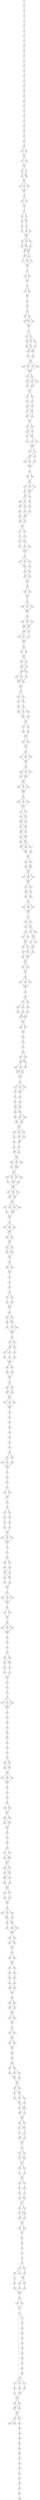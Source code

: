 strict digraph  {
	S0 -> S1 [ label = G ];
	S1 -> S2 [ label = G ];
	S2 -> S3 [ label = C ];
	S3 -> S4 [ label = T ];
	S4 -> S5 [ label = G ];
	S5 -> S6 [ label = C ];
	S6 -> S7 [ label = T ];
	S7 -> S8 [ label = C ];
	S8 -> S9 [ label = T ];
	S9 -> S10 [ label = C ];
	S10 -> S11 [ label = A ];
	S11 -> S12 [ label = C ];
	S12 -> S13 [ label = T ];
	S13 -> S14 [ label = G ];
	S14 -> S15 [ label = G ];
	S15 -> S16 [ label = C ];
	S16 -> S17 [ label = G ];
	S17 -> S18 [ label = C ];
	S18 -> S19 [ label = C ];
	S19 -> S20 [ label = G ];
	S20 -> S21 [ label = C ];
	S21 -> S22 [ label = C ];
	S22 -> S23 [ label = G ];
	S23 -> S24 [ label = A ];
	S24 -> S25 [ label = C ];
	S25 -> S26 [ label = T ];
	S26 -> S27 [ label = G ];
	S27 -> S28 [ label = G ];
	S28 -> S29 [ label = G ];
	S29 -> S30 [ label = C ];
	S29 -> S31 [ label = A ];
	S30 -> S32 [ label = C ];
	S31 -> S32 [ label = C ];
	S32 -> S33 [ label = A ];
	S32 -> S34 [ label = T ];
	S33 -> S35 [ label = C ];
	S34 -> S35 [ label = C ];
	S35 -> S36 [ label = A ];
	S35 -> S37 [ label = T ];
	S36 -> S38 [ label = C ];
	S36 -> S39 [ label = A ];
	S37 -> S38 [ label = C ];
	S38 -> S40 [ label = G ];
	S39 -> S40 [ label = G ];
	S40 -> S41 [ label = A ];
	S40 -> S42 [ label = C ];
	S40 -> S43 [ label = G ];
	S41 -> S44 [ label = T ];
	S42 -> S44 [ label = T ];
	S43 -> S44 [ label = T ];
	S44 -> S45 [ label = T ];
	S45 -> S46 [ label = C ];
	S45 -> S47 [ label = T ];
	S46 -> S48 [ label = T ];
	S47 -> S48 [ label = T ];
	S48 -> S49 [ label = G ];
	S49 -> S50 [ label = C ];
	S49 -> S51 [ label = T ];
	S50 -> S52 [ label = T ];
	S50 -> S53 [ label = A ];
	S51 -> S52 [ label = T ];
	S52 -> S54 [ label = C ];
	S53 -> S55 [ label = G ];
	S54 -> S56 [ label = G ];
	S54 -> S57 [ label = T ];
	S55 -> S58 [ label = C ];
	S56 -> S59 [ label = C ];
	S57 -> S59 [ label = C ];
	S58 -> S59 [ label = C ];
	S59 -> S60 [ label = G ];
	S59 -> S61 [ label = A ];
	S59 -> S62 [ label = T ];
	S60 -> S63 [ label = C ];
	S61 -> S63 [ label = C ];
	S61 -> S64 [ label = A ];
	S62 -> S65 [ label = G ];
	S63 -> S66 [ label = G ];
	S63 -> S67 [ label = A ];
	S64 -> S67 [ label = A ];
	S65 -> S67 [ label = A ];
	S66 -> S68 [ label = C ];
	S67 -> S68 [ label = C ];
	S67 -> S69 [ label = A ];
	S68 -> S70 [ label = C ];
	S68 -> S71 [ label = G ];
	S69 -> S70 [ label = C ];
	S69 -> S72 [ label = A ];
	S70 -> S73 [ label = T ];
	S71 -> S73 [ label = T ];
	S72 -> S73 [ label = T ];
	S73 -> S74 [ label = G ];
	S74 -> S75 [ label = C ];
	S74 -> S76 [ label = T ];
	S75 -> S77 [ label = C ];
	S76 -> S77 [ label = C ];
	S77 -> S78 [ label = A ];
	S78 -> S79 [ label = G ];
	S78 -> S80 [ label = A ];
	S79 -> S81 [ label = G ];
	S80 -> S81 [ label = G ];
	S81 -> S82 [ label = A ];
	S82 -> S83 [ label = G ];
	S83 -> S84 [ label = G ];
	S84 -> S85 [ label = A ];
	S84 -> S86 [ label = G ];
	S85 -> S87 [ label = T ];
	S85 -> S88 [ label = C ];
	S85 -> S89 [ label = G ];
	S86 -> S87 [ label = T ];
	S87 -> S90 [ label = T ];
	S88 -> S90 [ label = T ];
	S89 -> S90 [ label = T ];
	S90 -> S91 [ label = T ];
	S91 -> S92 [ label = C ];
	S91 -> S93 [ label = T ];
	S92 -> S94 [ label = A ];
	S92 -> S95 [ label = C ];
	S92 -> S96 [ label = T ];
	S93 -> S95 [ label = C ];
	S94 -> S97 [ label = A ];
	S95 -> S97 [ label = A ];
	S95 -> S98 [ label = G ];
	S96 -> S99 [ label = T ];
	S97 -> S100 [ label = C ];
	S97 -> S101 [ label = G ];
	S98 -> S101 [ label = G ];
	S99 -> S101 [ label = G ];
	S100 -> S102 [ label = C ];
	S101 -> S103 [ label = A ];
	S102 -> S104 [ label = T ];
	S103 -> S104 [ label = T ];
	S104 -> S105 [ label = A ];
	S104 -> S106 [ label = G ];
	S104 -> S107 [ label = T ];
	S104 -> S108 [ label = C ];
	S105 -> S109 [ label = C ];
	S106 -> S109 [ label = C ];
	S107 -> S109 [ label = C ];
	S108 -> S109 [ label = C ];
	S109 -> S110 [ label = G ];
	S109 -> S111 [ label = A ];
	S110 -> S112 [ label = C ];
	S110 -> S113 [ label = A ];
	S110 -> S114 [ label = T ];
	S111 -> S113 [ label = A ];
	S112 -> S115 [ label = T ];
	S113 -> S116 [ label = A ];
	S113 -> S115 [ label = T ];
	S114 -> S115 [ label = T ];
	S115 -> S117 [ label = C ];
	S116 -> S117 [ label = C ];
	S117 -> S118 [ label = C ];
	S117 -> S119 [ label = T ];
	S118 -> S120 [ label = T ];
	S119 -> S121 [ label = A ];
	S120 -> S122 [ label = A ];
	S121 -> S123 [ label = G ];
	S121 -> S122 [ label = A ];
	S122 -> S124 [ label = C ];
	S122 -> S125 [ label = T ];
	S123 -> S124 [ label = C ];
	S124 -> S126 [ label = A ];
	S124 -> S127 [ label = C ];
	S125 -> S127 [ label = C ];
	S126 -> S128 [ label = A ];
	S127 -> S128 [ label = A ];
	S128 -> S129 [ label = C ];
	S128 -> S130 [ label = A ];
	S129 -> S131 [ label = A ];
	S130 -> S131 [ label = A ];
	S130 -> S132 [ label = G ];
	S131 -> S133 [ label = G ];
	S131 -> S134 [ label = C ];
	S132 -> S133 [ label = G ];
	S133 -> S135 [ label = C ];
	S133 -> S136 [ label = T ];
	S134 -> S137 [ label = A ];
	S135 -> S138 [ label = T ];
	S136 -> S138 [ label = T ];
	S137 -> S138 [ label = T ];
	S138 -> S139 [ label = G ];
	S138 -> S140 [ label = A ];
	S139 -> S141 [ label = C ];
	S140 -> S142 [ label = T ];
	S140 -> S141 [ label = C ];
	S141 -> S143 [ label = G ];
	S141 -> S144 [ label = C ];
	S142 -> S145 [ label = A ];
	S143 -> S146 [ label = T ];
	S144 -> S146 [ label = T ];
	S145 -> S146 [ label = T ];
	S146 -> S147 [ label = G ];
	S147 -> S148 [ label = C ];
	S147 -> S149 [ label = A ];
	S148 -> S150 [ label = G ];
	S149 -> S150 [ label = G ];
	S150 -> S151 [ label = C ];
	S150 -> S152 [ label = A ];
	S150 -> S153 [ label = G ];
	S151 -> S154 [ label = G ];
	S151 -> S155 [ label = T ];
	S152 -> S154 [ label = G ];
	S153 -> S154 [ label = G ];
	S154 -> S156 [ label = G ];
	S154 -> S157 [ label = C ];
	S155 -> S157 [ label = C ];
	S156 -> S158 [ label = G ];
	S157 -> S159 [ label = C ];
	S157 -> S160 [ label = T ];
	S158 -> S161 [ label = G ];
	S159 -> S162 [ label = C ];
	S159 -> S163 [ label = A ];
	S160 -> S163 [ label = A ];
	S161 -> S164 [ label = C ];
	S162 -> S165 [ label = G ];
	S163 -> S166 [ label = A ];
	S164 -> S167 [ label = G ];
	S165 -> S167 [ label = G ];
	S166 -> S168 [ label = A ];
	S167 -> S169 [ label = G ];
	S167 -> S170 [ label = A ];
	S168 -> S169 [ label = G ];
	S169 -> S171 [ label = T ];
	S170 -> S171 [ label = T ];
	S171 -> S172 [ label = G ];
	S171 -> S173 [ label = A ];
	S172 -> S174 [ label = C ];
	S173 -> S175 [ label = T ];
	S174 -> S176 [ label = G ];
	S174 -> S177 [ label = T ];
	S175 -> S177 [ label = T ];
	S176 -> S178 [ label = C ];
	S177 -> S179 [ label = G ];
	S177 -> S180 [ label = T ];
	S178 -> S181 [ label = G ];
	S179 -> S181 [ label = G ];
	S180 -> S181 [ label = G ];
	S181 -> S182 [ label = A ];
	S182 -> S183 [ label = C ];
	S182 -> S184 [ label = G ];
	S182 -> S185 [ label = A ];
	S183 -> S186 [ label = G ];
	S184 -> S186 [ label = G ];
	S185 -> S187 [ label = A ];
	S186 -> S188 [ label = C ];
	S186 -> S189 [ label = T ];
	S187 -> S189 [ label = T ];
	S188 -> S190 [ label = G ];
	S189 -> S190 [ label = G ];
	S189 -> S191 [ label = T ];
	S190 -> S192 [ label = G ];
	S191 -> S192 [ label = G ];
	S192 -> S193 [ label = A ];
	S193 -> S194 [ label = G ];
	S193 -> S195 [ label = A ];
	S194 -> S196 [ label = C ];
	S195 -> S196 [ label = C ];
	S196 -> S197 [ label = A ];
	S197 -> S198 [ label = C ];
	S197 -> S199 [ label = A ];
	S197 -> S200 [ label = T ];
	S198 -> S201 [ label = G ];
	S199 -> S201 [ label = G ];
	S200 -> S201 [ label = G ];
	S201 -> S202 [ label = G ];
	S202 -> S203 [ label = A ];
	S202 -> S204 [ label = T ];
	S202 -> S205 [ label = C ];
	S203 -> S206 [ label = G ];
	S203 -> S207 [ label = A ];
	S204 -> S206 [ label = G ];
	S205 -> S207 [ label = A ];
	S206 -> S208 [ label = T ];
	S207 -> S209 [ label = C ];
	S207 -> S208 [ label = T ];
	S208 -> S210 [ label = G ];
	S208 -> S211 [ label = C ];
	S209 -> S212 [ label = T ];
	S210 -> S213 [ label = T ];
	S211 -> S213 [ label = T ];
	S212 -> S213 [ label = T ];
	S213 -> S214 [ label = G ];
	S214 -> S215 [ label = C ];
	S214 -> S216 [ label = T ];
	S215 -> S217 [ label = C ];
	S216 -> S217 [ label = C ];
	S217 -> S218 [ label = G ];
	S217 -> S219 [ label = A ];
	S218 -> S220 [ label = G ];
	S219 -> S221 [ label = A ];
	S219 -> S220 [ label = G ];
	S220 -> S222 [ label = G ];
	S220 -> S223 [ label = C ];
	S221 -> S223 [ label = C ];
	S222 -> S224 [ label = C ];
	S223 -> S225 [ label = A ];
	S223 -> S226 [ label = T ];
	S224 -> S227 [ label = G ];
	S225 -> S228 [ label = C ];
	S225 -> S227 [ label = G ];
	S226 -> S227 [ label = G ];
	S227 -> S229 [ label = T ];
	S228 -> S229 [ label = T ];
	S229 -> S230 [ label = G ];
	S230 -> S231 [ label = C ];
	S230 -> S232 [ label = T ];
	S231 -> S233 [ label = G ];
	S232 -> S233 [ label = G ];
	S232 -> S234 [ label = C ];
	S233 -> S235 [ label = G ];
	S234 -> S236 [ label = A ];
	S235 -> S237 [ label = G ];
	S235 -> S238 [ label = T ];
	S235 -> S239 [ label = C ];
	S236 -> S238 [ label = T ];
	S237 -> S240 [ label = C ];
	S238 -> S240 [ label = C ];
	S239 -> S241 [ label = T ];
	S240 -> S242 [ label = T ];
	S241 -> S242 [ label = T ];
	S242 -> S243 [ label = C ];
	S242 -> S244 [ label = G ];
	S243 -> S245 [ label = G ];
	S244 -> S246 [ label = A ];
	S245 -> S247 [ label = A ];
	S246 -> S247 [ label = A ];
	S247 -> S248 [ label = C ];
	S247 -> S249 [ label = T ];
	S248 -> S250 [ label = G ];
	S249 -> S250 [ label = G ];
	S250 -> S251 [ label = C ];
	S251 -> S252 [ label = G ];
	S251 -> S253 [ label = C ];
	S251 -> S254 [ label = A ];
	S252 -> S255 [ label = C ];
	S253 -> S255 [ label = C ];
	S254 -> S255 [ label = C ];
	S255 -> S256 [ label = A ];
	S256 -> S257 [ label = G ];
	S256 -> S258 [ label = T ];
	S256 -> S259 [ label = A ];
	S257 -> S260 [ label = G ];
	S258 -> S260 [ label = G ];
	S259 -> S260 [ label = G ];
	S259 -> S261 [ label = C ];
	S260 -> S262 [ label = A ];
	S261 -> S262 [ label = A ];
	S262 -> S263 [ label = G ];
	S262 -> S264 [ label = C ];
	S262 -> S265 [ label = A ];
	S263 -> S266 [ label = C ];
	S264 -> S266 [ label = C ];
	S265 -> S266 [ label = C ];
	S266 -> S267 [ label = T ];
	S267 -> S268 [ label = A ];
	S267 -> S269 [ label = G ];
	S267 -> S270 [ label = C ];
	S268 -> S271 [ label = T ];
	S269 -> S271 [ label = T ];
	S270 -> S271 [ label = T ];
	S271 -> S272 [ label = T ];
	S271 -> S273 [ label = A ];
	S272 -> S274 [ label = C ];
	S272 -> S275 [ label = T ];
	S273 -> S274 [ label = C ];
	S274 -> S276 [ label = T ];
	S274 -> S277 [ label = C ];
	S275 -> S276 [ label = T ];
	S276 -> S278 [ label = C ];
	S276 -> S279 [ label = T ];
	S277 -> S279 [ label = T ];
	S278 -> S280 [ label = G ];
	S279 -> S280 [ label = G ];
	S279 -> S281 [ label = A ];
	S280 -> S282 [ label = C ];
	S280 -> S283 [ label = A ];
	S281 -> S282 [ label = C ];
	S282 -> S284 [ label = G ];
	S283 -> S285 [ label = A ];
	S283 -> S284 [ label = G ];
	S284 -> S286 [ label = C ];
	S284 -> S287 [ label = T ];
	S284 -> S288 [ label = G ];
	S285 -> S288 [ label = G ];
	S286 -> S289 [ label = G ];
	S287 -> S290 [ label = C ];
	S288 -> S289 [ label = G ];
	S289 -> S291 [ label = T ];
	S290 -> S291 [ label = T ];
	S291 -> S292 [ label = C ];
	S291 -> S293 [ label = G ];
	S292 -> S294 [ label = C ];
	S292 -> S295 [ label = A ];
	S293 -> S295 [ label = A ];
	S294 -> S296 [ label = G ];
	S295 -> S296 [ label = G ];
	S296 -> S297 [ label = C ];
	S296 -> S298 [ label = G ];
	S296 -> S299 [ label = A ];
	S297 -> S300 [ label = G ];
	S298 -> S300 [ label = G ];
	S299 -> S300 [ label = G ];
	S300 -> S301 [ label = G ];
	S300 -> S302 [ label = A ];
	S301 -> S303 [ label = T ];
	S302 -> S303 [ label = T ];
	S302 -> S304 [ label = C ];
	S303 -> S305 [ label = A ];
	S303 -> S306 [ label = G ];
	S304 -> S306 [ label = G ];
	S305 -> S307 [ label = C ];
	S306 -> S307 [ label = C ];
	S307 -> S308 [ label = C ];
	S307 -> S309 [ label = T ];
	S307 -> S310 [ label = A ];
	S308 -> S311 [ label = C ];
	S309 -> S311 [ label = C ];
	S310 -> S311 [ label = C ];
	S311 -> S312 [ label = C ];
	S312 -> S313 [ label = G ];
	S312 -> S314 [ label = T ];
	S313 -> S315 [ label = C ];
	S314 -> S315 [ label = C ];
	S314 -> S316 [ label = A ];
	S315 -> S317 [ label = G ];
	S315 -> S318 [ label = C ];
	S316 -> S319 [ label = A ];
	S317 -> S320 [ label = C ];
	S318 -> S320 [ label = C ];
	S319 -> S321 [ label = A ];
	S319 -> S322 [ label = G ];
	S320 -> S323 [ label = C ];
	S320 -> S324 [ label = T ];
	S321 -> S325 [ label = A ];
	S322 -> S325 [ label = A ];
	S323 -> S326 [ label = C ];
	S324 -> S326 [ label = C ];
	S325 -> S327 [ label = G ];
	S325 -> S328 [ label = T ];
	S326 -> S329 [ label = C ];
	S326 -> S330 [ label = G ];
	S327 -> S331 [ label = T ];
	S328 -> S329 [ label = C ];
	S329 -> S332 [ label = C ];
	S329 -> S333 [ label = A ];
	S330 -> S332 [ label = C ];
	S331 -> S332 [ label = C ];
	S332 -> S334 [ label = A ];
	S333 -> S334 [ label = A ];
	S334 -> S335 [ label = A ];
	S334 -> S336 [ label = G ];
	S335 -> S337 [ label = C ];
	S336 -> S337 [ label = C ];
	S337 -> S338 [ label = G ];
	S338 -> S339 [ label = C ];
	S338 -> S340 [ label = G ];
	S338 -> S341 [ label = T ];
	S339 -> S342 [ label = A ];
	S340 -> S342 [ label = A ];
	S341 -> S342 [ label = A ];
	S342 -> S343 [ label = A ];
	S343 -> S344 [ label = G ];
	S344 -> S345 [ label = G ];
	S344 -> S346 [ label = A ];
	S345 -> S347 [ label = C ];
	S345 -> S348 [ label = A ];
	S346 -> S349 [ label = G ];
	S347 -> S350 [ label = C ];
	S348 -> S351 [ label = G ];
	S349 -> S352 [ label = T ];
	S350 -> S353 [ label = C ];
	S351 -> S354 [ label = A ];
	S351 -> S353 [ label = C ];
	S352 -> S353 [ label = C ];
	S353 -> S355 [ label = T ];
	S354 -> S355 [ label = T ];
	S355 -> S356 [ label = G ];
	S355 -> S357 [ label = T ];
	S356 -> S358 [ label = C ];
	S357 -> S358 [ label = C ];
	S358 -> S359 [ label = T ];
	S359 -> S360 [ label = G ];
	S360 -> S361 [ label = G ];
	S361 -> S362 [ label = A ];
	S362 -> S363 [ label = G ];
	S362 -> S364 [ label = T ];
	S363 -> S365 [ label = G ];
	S363 -> S366 [ label = A ];
	S364 -> S365 [ label = G ];
	S365 -> S367 [ label = C ];
	S365 -> S368 [ label = G ];
	S366 -> S369 [ label = A ];
	S367 -> S370 [ label = C ];
	S367 -> S371 [ label = T ];
	S368 -> S371 [ label = T ];
	S369 -> S371 [ label = T ];
	S370 -> S372 [ label = A ];
	S371 -> S372 [ label = A ];
	S372 -> S373 [ label = C ];
	S373 -> S374 [ label = C ];
	S373 -> S375 [ label = T ];
	S373 -> S376 [ label = A ];
	S374 -> S377 [ label = G ];
	S374 -> S378 [ label = T ];
	S375 -> S378 [ label = T ];
	S376 -> S378 [ label = T ];
	S377 -> S379 [ label = T ];
	S378 -> S380 [ label = G ];
	S379 -> S381 [ label = C ];
	S380 -> S382 [ label = G ];
	S381 -> S383 [ label = A ];
	S382 -> S384 [ label = C ];
	S382 -> S383 [ label = A ];
	S383 -> S385 [ label = T ];
	S383 -> S386 [ label = C ];
	S384 -> S385 [ label = T ];
	S385 -> S387 [ label = G ];
	S385 -> S388 [ label = A ];
	S386 -> S389 [ label = C ];
	S387 -> S390 [ label = G ];
	S387 -> S391 [ label = T ];
	S388 -> S390 [ label = G ];
	S389 -> S391 [ label = T ];
	S390 -> S392 [ label = C ];
	S391 -> S392 [ label = C ];
	S392 -> S393 [ label = T ];
	S392 -> S394 [ label = C ];
	S392 -> S395 [ label = A ];
	S393 -> S396 [ label = G ];
	S394 -> S397 [ label = C ];
	S395 -> S398 [ label = A ];
	S395 -> S397 [ label = C ];
	S396 -> S399 [ label = T ];
	S397 -> S400 [ label = A ];
	S398 -> S400 [ label = A ];
	S399 -> S401 [ label = A ];
	S400 -> S402 [ label = G ];
	S401 -> S403 [ label = C ];
	S402 -> S403 [ label = C ];
	S402 -> S404 [ label = A ];
	S403 -> S405 [ label = T ];
	S404 -> S405 [ label = T ];
	S405 -> S406 [ label = C ];
	S405 -> S407 [ label = G ];
	S405 -> S408 [ label = T ];
	S406 -> S409 [ label = T ];
	S406 -> S410 [ label = C ];
	S407 -> S409 [ label = T ];
	S408 -> S409 [ label = T ];
	S409 -> S411 [ label = C ];
	S410 -> S411 [ label = C ];
	S411 -> S412 [ label = C ];
	S411 -> S413 [ label = A ];
	S411 -> S414 [ label = T ];
	S411 -> S415 [ label = G ];
	S412 -> S416 [ label = G ];
	S413 -> S417 [ label = C ];
	S414 -> S417 [ label = C ];
	S415 -> S418 [ label = T ];
	S416 -> S419 [ label = T ];
	S417 -> S419 [ label = T ];
	S418 -> S419 [ label = T ];
	S419 -> S420 [ label = G ];
	S419 -> S421 [ label = C ];
	S419 -> S422 [ label = A ];
	S420 -> S423 [ label = G ];
	S421 -> S424 [ label = A ];
	S422 -> S423 [ label = G ];
	S422 -> S424 [ label = A ];
	S423 -> S425 [ label = A ];
	S424 -> S425 [ label = A ];
	S425 -> S426 [ label = G ];
	S425 -> S427 [ label = A ];
	S425 -> S428 [ label = T ];
	S425 -> S429 [ label = C ];
	S426 -> S430 [ label = C ];
	S427 -> S431 [ label = G ];
	S428 -> S430 [ label = C ];
	S429 -> S430 [ label = C ];
	S430 -> S432 [ label = A ];
	S431 -> S432 [ label = A ];
	S432 -> S433 [ label = G ];
	S433 -> S434 [ label = C ];
	S433 -> S435 [ label = G ];
	S433 -> S436 [ label = T ];
	S434 -> S437 [ label = T ];
	S435 -> S437 [ label = T ];
	S436 -> S437 [ label = T ];
	S437 -> S438 [ label = G ];
	S437 -> S439 [ label = A ];
	S438 -> S440 [ label = A ];
	S439 -> S440 [ label = A ];
	S440 -> S441 [ label = A ];
	S440 -> S442 [ label = G ];
	S441 -> S443 [ label = T ];
	S441 -> S444 [ label = C ];
	S442 -> S443 [ label = T ];
	S443 -> S445 [ label = G ];
	S444 -> S445 [ label = G ];
	S445 -> S447 [ label = A ];
	S447 -> S448 [ label = G ];
	S447 -> S449 [ label = A ];
	S448 -> S450 [ label = A ];
	S449 -> S450 [ label = A ];
	S450 -> S451 [ label = T ];
	S451 -> S452 [ label = G ];
	S452 -> S453 [ label = A ];
	S453 -> S454 [ label = T ];
	S454 -> S455 [ label = C ];
	S454 -> S456 [ label = A ];
	S455 -> S457 [ label = C ];
	S456 -> S458 [ label = A ];
	S457 -> S459 [ label = G ];
	S458 -> S459 [ label = G ];
	S459 -> S460 [ label = G ];
	S460 -> S461 [ label = G ];
	S460 -> S462 [ label = A ];
	S461 -> S463 [ label = A ];
	S461 -> S464 [ label = C ];
	S462 -> S463 [ label = A ];
	S463 -> S465 [ label = G ];
	S463 -> S466 [ label = C ];
	S464 -> S467 [ label = T ];
	S465 -> S468 [ label = C ];
	S466 -> S468 [ label = C ];
	S467 -> S468 [ label = C ];
	S468 -> S469 [ label = C ];
	S469 -> S470 [ label = C ];
	S469 -> S471 [ label = A ];
	S470 -> S472 [ label = A ];
	S471 -> S473 [ label = G ];
	S471 -> S472 [ label = A ];
	S472 -> S474 [ label = G ];
	S472 -> S475 [ label = C ];
	S473 -> S476 [ label = T ];
	S474 -> S477 [ label = G ];
	S475 -> S478 [ label = A ];
	S476 -> S479 [ label = T ];
	S477 -> S480 [ label = G ];
	S478 -> S480 [ label = G ];
	S479 -> S480 [ label = G ];
	S480 -> S481 [ label = C ];
	S480 -> S482 [ label = A ];
	S481 -> S483 [ label = T ];
	S482 -> S484 [ label = A ];
	S483 -> S485 [ label = G ];
	S484 -> S485 [ label = G ];
	S485 -> S486 [ label = G ];
	S486 -> S487 [ label = C ];
	S486 -> S488 [ label = T ];
	S487 -> S489 [ label = C ];
	S488 -> S490 [ label = G ];
	S488 -> S489 [ label = C ];
	S489 -> S491 [ label = A ];
	S490 -> S491 [ label = A ];
	S491 -> S492 [ label = A ];
	S491 -> S493 [ label = T ];
	S491 -> S494 [ label = G ];
	S492 -> S495 [ label = T ];
	S493 -> S495 [ label = T ];
	S494 -> S495 [ label = T ];
	S495 -> S496 [ label = T ];
	S496 -> S497 [ label = C ];
	S497 -> S498 [ label = T ];
	S498 -> S499 [ label = G ];
	S499 -> S500 [ label = G ];
	S500 -> S501 [ label = C ];
	S501 -> S502 [ label = A ];
	S502 -> S503 [ label = G ];
	S503 -> S504 [ label = G ];
	S504 -> S505 [ label = C ];
	S504 -> S506 [ label = T ];
	S505 -> S507 [ label = T ];
	S505 -> S508 [ label = G ];
	S506 -> S509 [ label = C ];
	S507 -> S510 [ label = G ];
	S508 -> S510 [ label = G ];
	S509 -> S510 [ label = G ];
	S510 -> S511 [ label = A ];
	S511 -> S512 [ label = C ];
	S512 -> S513 [ label = C ];
	S513 -> S514 [ label = A ];
	S514 -> S515 [ label = C ];
	S514 -> S516 [ label = T ];
	S515 -> S517 [ label = A ];
	S516 -> S517 [ label = A ];
	S517 -> S518 [ label = T ];
	S518 -> S519 [ label = C ];
	S519 -> S520 [ label = C ];
	S519 -> S521 [ label = A ];
	S520 -> S522 [ label = A ];
	S521 -> S523 [ label = G ];
	S522 -> S524 [ label = G ];
	S523 -> S525 [ label = A ];
	S524 -> S526 [ label = C ];
	S525 -> S527 [ label = G ];
	S526 -> S528 [ label = C ];
	S527 -> S528 [ label = C ];
	S528 -> S529 [ label = C ];
	S528 -> S530 [ label = G ];
	S528 -> S531 [ label = T ];
	S529 -> S532 [ label = G ];
	S530 -> S532 [ label = G ];
	S531 -> S532 [ label = G ];
	S532 -> S533 [ label = T ];
	S533 -> S534 [ label = G ];
	S534 -> S535 [ label = T ];
	S535 -> S536 [ label = G ];
	S535 -> S537 [ label = A ];
	S536 -> S538 [ label = G ];
	S537 -> S539 [ label = C ];
	S538 -> S540 [ label = A ];
	S539 -> S541 [ label = C ];
	S539 -> S540 [ label = A ];
	S540 -> S542 [ label = A ];
	S540 -> S543 [ label = G ];
	S541 -> S543 [ label = G ];
	S542 -> S544 [ label = C ];
	S543 -> S545 [ label = T ];
	S544 -> S546 [ label = G ];
	S545 -> S546 [ label = G ];
	S546 -> S547 [ label = G ];
	S547 -> S548 [ label = C ];
	S547 -> S549 [ label = G ];
	S547 -> S550 [ label = T ];
	S548 -> S551 [ label = G ];
	S549 -> S551 [ label = G ];
	S550 -> S551 [ label = G ];
	S551 -> S552 [ label = G ];
	S552 -> S553 [ label = T ];
	S552 -> S554 [ label = A ];
	S553 -> S555 [ label = G ];
	S554 -> S555 [ label = G ];
	S555 -> S556 [ label = G ];
	S556 -> S557 [ label = G ];
	S556 -> S558 [ label = A ];
	S556 -> S559 [ label = T ];
	S557 -> S560 [ label = C ];
	S558 -> S560 [ label = C ];
	S559 -> S560 [ label = C ];
	S560 -> S561 [ label = A ];
	S561 -> S562 [ label = G ];
	S562 -> S563 [ label = T ];
	S563 -> S564 [ label = G ];
	S564 -> S565 [ label = C ];
	S564 -> S566 [ label = T ];
	S565 -> S567 [ label = C ];
	S565 -> S568 [ label = T ];
	S566 -> S568 [ label = T ];
	S567 -> S569 [ label = A ];
	S568 -> S570 [ label = C ];
	S569 -> S571 [ label = C ];
	S570 -> S572 [ label = T ];
	S571 -> S573 [ label = C ];
	S572 -> S573 [ label = C ];
	S573 -> S574 [ label = T ];
	S574 -> S575 [ label = G ];
	S575 -> S576 [ label = G ];
	S576 -> S577 [ label = A ];
	S577 -> S578 [ label = C ];
	S577 -> S579 [ label = T ];
	S577 -> S580 [ label = G ];
	S578 -> S581 [ label = A ];
	S579 -> S581 [ label = A ];
	S580 -> S581 [ label = A ];
	S581 -> S582 [ label = A ];
	S582 -> S583 [ label = C ];
	S583 -> S584 [ label = C ];
	S584 -> S585 [ label = T ];
	S585 -> S586 [ label = G ];
	S586 -> S587 [ label = C ];
	S587 -> S588 [ label = A ];
	S588 -> S589 [ label = G ];
	S589 -> S590 [ label = A ];
	S590 -> S591 [ label = C ];
	S591 -> S592 [ label = A ];
	S591 -> S593 [ label = G ];
	S592 -> S594 [ label = T ];
	S592 -> S595 [ label = C ];
	S593 -> S595 [ label = C ];
	S594 -> S596 [ label = T ];
	S595 -> S596 [ label = T ];
	S596 -> S597 [ label = G ];
	S596 -> S598 [ label = T ];
	S596 -> S599 [ label = C ];
	S597 -> S600 [ label = T ];
	S598 -> S600 [ label = T ];
	S599 -> S600 [ label = T ];
	S600 -> S601 [ label = G ];
	S601 -> S602 [ label = C ];
	S602 -> S603 [ label = A ];
	S603 -> S604 [ label = C ];
	S604 -> S605 [ label = C ];
	S604 -> S606 [ label = T ];
	S605 -> S607 [ label = G ];
	S606 -> S607 [ label = G ];
	S607 -> S608 [ label = T ];
	S607 -> S609 [ label = C ];
	S608 -> S610 [ label = G ];
	S608 -> S611 [ label = C ];
	S609 -> S611 [ label = C ];
	S610 -> S612 [ label = T ];
	S611 -> S612 [ label = T ];
	S612 -> S613 [ label = G ];
	S613 -> S614 [ label = C ];
	S614 -> S615 [ label = C ];
	S615 -> S616 [ label = A ];
	S616 -> S617 [ label = C ];
	S616 -> S618 [ label = T ];
	S617 -> S619 [ label = G ];
	S617 -> S620 [ label = A ];
	S618 -> S620 [ label = A ];
	S619 -> S621 [ label = A ];
	S620 -> S621 [ label = A ];
	S621 -> S622 [ label = G ];
	S621 -> S623 [ label = A ];
	S622 -> S624 [ label = A ];
	S622 -> S625 [ label = G ];
	S623 -> S625 [ label = G ];
	S624 -> S626 [ label = A ];
	S625 -> S627 [ label = C ];
	S625 -> S626 [ label = A ];
	S626 -> S628 [ label = G ];
	S627 -> S629 [ label = C ];
	S628 -> S630 [ label = A ];
	S629 -> S630 [ label = A ];
	S630 -> S631 [ label = A ];
	S630 -> S632 [ label = G ];
	S631 -> S633 [ label = A ];
	S632 -> S634 [ label = G ];
	S633 -> S635 [ label = A ];
	S634 -> S635 [ label = A ];
	S635 -> S636 [ label = C ];
	S636 -> S637 [ label = C ];
	S636 -> S638 [ label = G ];
	S636 -> S639 [ label = T ];
	S637 -> S640 [ label = A ];
	S638 -> S641 [ label = G ];
	S639 -> S640 [ label = A ];
	S640 -> S642 [ label = A ];
	S640 -> S643 [ label = C ];
	S641 -> S643 [ label = C ];
	S642 -> S644 [ label = C ];
	S643 -> S645 [ label = T ];
	S643 -> S646 [ label = A ];
	S644 -> S647 [ label = A ];
	S645 -> S647 [ label = A ];
	S646 -> S647 [ label = A ];
	S647 -> S648 [ label = A ];
	S647 -> S649 [ label = C ];
	S648 -> S650 [ label = G ];
	S648 -> S651 [ label = A ];
	S649 -> S651 [ label = A ];
	S650 -> S652 [ label = C ];
	S651 -> S652 [ label = C ];
	S652 -> S653 [ label = A ];
	S653 -> S654 [ label = G ];
	S653 -> S655 [ label = A ];
	S654 -> S656 [ label = G ];
	S655 -> S656 [ label = G ];
	S656 -> S657 [ label = A ];
	S656 -> S658 [ label = C ];
	S657 -> S659 [ label = G ];
	S658 -> S660 [ label = C ];
	S659 -> S661 [ label = G ];
	S660 -> S662 [ label = A ];
	S661 -> S663 [ label = T ];
	S662 -> S664 [ label = A ];
	S663 -> S665 [ label = G ];
	S664 -> S666 [ label = A ];
	S664 -> S665 [ label = G ];
	S665 -> S667 [ label = G ];
	S666 -> S667 [ label = G ];
	S667 -> S668 [ label = A ];
	S668 -> S669 [ label = G ];
	S668 -> S670 [ label = A ];
	S669 -> S671 [ label = A ];
	S670 -> S672 [ label = C ];
	S670 -> S671 [ label = A ];
	S671 -> S673 [ label = G ];
	S672 -> S673 [ label = G ];
	S673 -> S674 [ label = G ];
	S673 -> S675 [ label = A ];
	S674 -> S676 [ label = A ];
	S675 -> S676 [ label = A ];
	S676 -> S677 [ label = G ];
	S677 -> S678 [ label = G ];
	S677 -> S679 [ label = C ];
	S678 -> S680 [ label = C ];
	S679 -> S680 [ label = C ];
	S680 -> S681 [ label = A ];
	S680 -> S682 [ label = G ];
	S681 -> S683 [ label = G ];
	S682 -> S683 [ label = G ];
	S683 -> S684 [ label = A ];
	S684 -> S685 [ label = T ];
	S685 -> S686 [ label = G ];
	S686 -> S687 [ label = G ];
	S686 -> S688 [ label = A ];
	S687 -> S689 [ label = T ];
	S688 -> S690 [ label = G ];
	S688 -> S691 [ label = A ];
	S689 -> S692 [ label = G ];
	S690 -> S692 [ label = G ];
	S691 -> S693 [ label = A ];
	S692 -> S694 [ label = A ];
	S693 -> S694 [ label = A ];
	S694 -> S695 [ label = A ];
	S694 -> S696 [ label = G ];
	S695 -> S697 [ label = A ];
	S695 -> S698 [ label = G ];
	S696 -> S697 [ label = A ];
	S697 -> S699 [ label = C ];
	S697 -> S700 [ label = T ];
	S698 -> S701 [ label = A ];
	S699 -> S702 [ label = G ];
	S700 -> S703 [ label = T ];
	S701 -> S702 [ label = G ];
	S702 -> S704 [ label = G ];
	S702 -> S705 [ label = T ];
	S703 -> S705 [ label = T ];
	S704 -> S706 [ label = G ];
	S705 -> S706 [ label = G ];
	S705 -> S707 [ label = T ];
	S706 -> S708 [ label = C ];
	S707 -> S708 [ label = C ];
	S708 -> S709 [ label = G ];
	S708 -> S710 [ label = A ];
	S709 -> S711 [ label = A ];
	S709 -> S712 [ label = G ];
	S710 -> S712 [ label = G ];
	S711 -> S713 [ label = A ];
	S712 -> S714 [ label = C ];
	S713 -> S715 [ label = A ];
	S714 -> S715 [ label = A ];
	S714 -> S716 [ label = T ];
	S715 -> S717 [ label = G ];
	S716 -> S717 [ label = G ];
	S717 -> S718 [ label = C ];
	S718 -> S719 [ label = T ];
	S718 -> S720 [ label = C ];
	S719 -> S721 [ label = G ];
	S719 -> S722 [ label = T ];
	S720 -> S722 [ label = T ];
	S721 -> S723 [ label = C ];
	S722 -> S723 [ label = C ];
	S723 -> S724 [ label = G ];
	S723 -> S725 [ label = C ];
	S724 -> S726 [ label = C ];
	S725 -> S727 [ label = A ];
	S726 -> S728 [ label = A ];
	S727 -> S728 [ label = A ];
	S728 -> S729 [ label = A ];
	S728 -> S730 [ label = G ];
	S729 -> S731 [ label = T ];
	S730 -> S732 [ label = G ];
	S731 -> S733 [ label = A ];
	S732 -> S734 [ label = T ];
	S733 -> S735 [ label = C ];
	S733 -> S736 [ label = T ];
	S734 -> S736 [ label = T ];
	S735 -> S737 [ label = G ];
	S736 -> S737 [ label = G ];
	S737 -> S738 [ label = G ];
	S737 -> S739 [ label = C ];
	S738 -> S740 [ label = G ];
	S738 -> S741 [ label = A ];
	S739 -> S740 [ label = G ];
	S740 -> S742 [ label = G ];
	S740 -> S743 [ label = T ];
	S741 -> S743 [ label = T ];
	S742 -> S744 [ label = C ];
	S743 -> S744 [ label = C ];
	S744 -> S745 [ label = C ];
	S744 -> S746 [ label = A ];
	S745 -> S747 [ label = G ];
	S746 -> S747 [ label = G ];
	S747 -> S748 [ label = A ];
	S748 -> S749 [ label = C ];
	S749 -> S750 [ label = A ];
	S750 -> S751 [ label = T ];
	S751 -> S752 [ label = C ];
	S752 -> S753 [ label = A ];
	S753 -> S754 [ label = C ];
	S753 -> S755 [ label = G ];
	S754 -> S756 [ label = G ];
	S754 -> S757 [ label = A ];
	S755 -> S758 [ label = C ];
	S756 -> S759 [ label = C ];
	S757 -> S760 [ label = A ];
	S758 -> S760 [ label = A ];
	S759 -> S761 [ label = T ];
	S760 -> S762 [ label = G ];
	S760 -> S763 [ label = C ];
	S761 -> S764 [ label = C ];
	S762 -> S765 [ label = G ];
	S763 -> S766 [ label = A ];
	S764 -> S767 [ label = T ];
	S765 -> S767 [ label = T ];
	S766 -> S767 [ label = T ];
	S767 -> S768 [ label = T ];
	S768 -> S769 [ label = C ];
	S768 -> S770 [ label = T ];
	S769 -> S771 [ label = T ];
	S770 -> S771 [ label = T ];
	S771 -> S772 [ label = T ];
	S772 -> S773 [ label = C ];
	S772 -> S774 [ label = T ];
	S773 -> S775 [ label = C ];
	S773 -> S776 [ label = A ];
	S773 -> S777 [ label = T ];
	S774 -> S778 [ label = A ];
	S775 -> S779 [ label = A ];
	S776 -> S780 [ label = T ];
	S777 -> S781 [ label = G ];
	S778 -> S782 [ label = A ];
	S779 -> S783 [ label = G ];
	S780 -> S784 [ label = C ];
	S781 -> S784 [ label = C ];
	S782 -> S785 [ label = A ];
	S783 -> S786 [ label = A ];
	S784 -> S786 [ label = A ];
	S785 -> S787 [ label = A ];
	S786 -> S788 [ label = A ];
	S786 -> S789 [ label = G ];
	S787 -> S790 [ label = A ];
	S788 -> S791 [ label = A ];
	S789 -> S792 [ label = G ];
	S789 -> S791 [ label = A ];
	S790 -> S793 [ label = G ];
	S791 -> S794 [ label = A ];
	S792 -> S794 [ label = A ];
	S793 -> S795 [ label = G ];
	S794 -> S796 [ label = A ];
	S794 -> S797 [ label = G ];
	S795 -> S798 [ label = C ];
	S796 -> S799 [ label = G ];
	S796 -> S800 [ label = A ];
	S797 -> S801 [ label = C ];
	S798 -> S802 [ label = A ];
	S801 -> S803 [ label = A ];
	S802 -> S804 [ label = C ];
	S803 -> S805 [ label = G ];
	S804 -> S806 [ label = C ];
	S805 -> S807 [ label = A ];
	S806 -> S773 [ label = C ];
	S807 -> S808 [ label = A ];
	S808 -> S809 [ label = C ];
	S809 -> S810 [ label = G ];
	S810 -> S811 [ label = T ];
	S811 -> S812 [ label = T ];
	S812 -> S813 [ label = C ];
	S813 -> S814 [ label = A ];
	S814 -> S815 [ label = G ];
	S815 -> S816 [ label = C ];
	S816 -> S817 [ label = C ];
	S817 -> S818 [ label = C ];
	S818 -> S819 [ label = T ];
}
